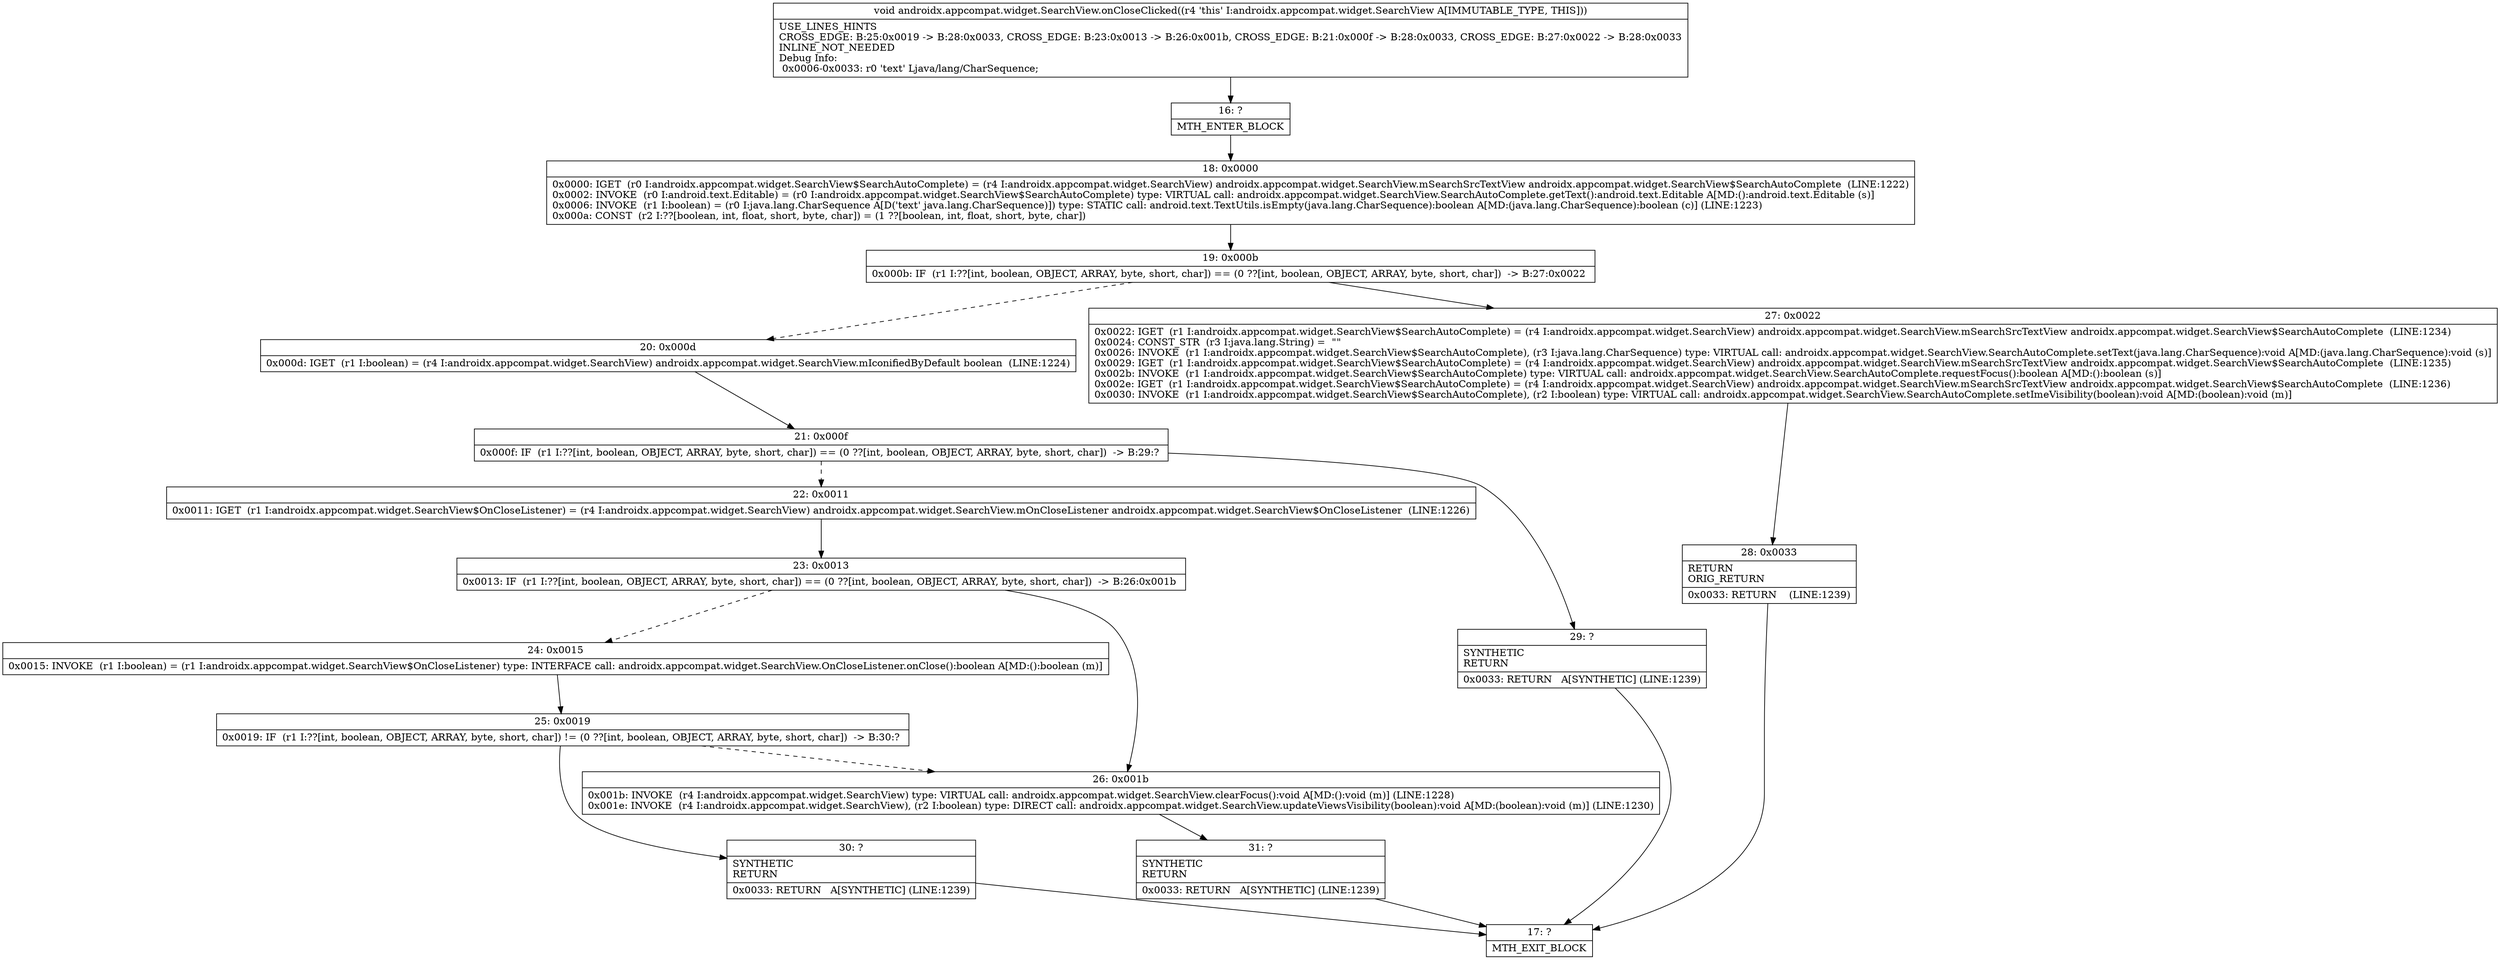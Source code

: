 digraph "CFG forandroidx.appcompat.widget.SearchView.onCloseClicked()V" {
Node_16 [shape=record,label="{16\:\ ?|MTH_ENTER_BLOCK\l}"];
Node_18 [shape=record,label="{18\:\ 0x0000|0x0000: IGET  (r0 I:androidx.appcompat.widget.SearchView$SearchAutoComplete) = (r4 I:androidx.appcompat.widget.SearchView) androidx.appcompat.widget.SearchView.mSearchSrcTextView androidx.appcompat.widget.SearchView$SearchAutoComplete  (LINE:1222)\l0x0002: INVOKE  (r0 I:android.text.Editable) = (r0 I:androidx.appcompat.widget.SearchView$SearchAutoComplete) type: VIRTUAL call: androidx.appcompat.widget.SearchView.SearchAutoComplete.getText():android.text.Editable A[MD:():android.text.Editable (s)]\l0x0006: INVOKE  (r1 I:boolean) = (r0 I:java.lang.CharSequence A[D('text' java.lang.CharSequence)]) type: STATIC call: android.text.TextUtils.isEmpty(java.lang.CharSequence):boolean A[MD:(java.lang.CharSequence):boolean (c)] (LINE:1223)\l0x000a: CONST  (r2 I:??[boolean, int, float, short, byte, char]) = (1 ??[boolean, int, float, short, byte, char]) \l}"];
Node_19 [shape=record,label="{19\:\ 0x000b|0x000b: IF  (r1 I:??[int, boolean, OBJECT, ARRAY, byte, short, char]) == (0 ??[int, boolean, OBJECT, ARRAY, byte, short, char])  \-\> B:27:0x0022 \l}"];
Node_20 [shape=record,label="{20\:\ 0x000d|0x000d: IGET  (r1 I:boolean) = (r4 I:androidx.appcompat.widget.SearchView) androidx.appcompat.widget.SearchView.mIconifiedByDefault boolean  (LINE:1224)\l}"];
Node_21 [shape=record,label="{21\:\ 0x000f|0x000f: IF  (r1 I:??[int, boolean, OBJECT, ARRAY, byte, short, char]) == (0 ??[int, boolean, OBJECT, ARRAY, byte, short, char])  \-\> B:29:? \l}"];
Node_22 [shape=record,label="{22\:\ 0x0011|0x0011: IGET  (r1 I:androidx.appcompat.widget.SearchView$OnCloseListener) = (r4 I:androidx.appcompat.widget.SearchView) androidx.appcompat.widget.SearchView.mOnCloseListener androidx.appcompat.widget.SearchView$OnCloseListener  (LINE:1226)\l}"];
Node_23 [shape=record,label="{23\:\ 0x0013|0x0013: IF  (r1 I:??[int, boolean, OBJECT, ARRAY, byte, short, char]) == (0 ??[int, boolean, OBJECT, ARRAY, byte, short, char])  \-\> B:26:0x001b \l}"];
Node_24 [shape=record,label="{24\:\ 0x0015|0x0015: INVOKE  (r1 I:boolean) = (r1 I:androidx.appcompat.widget.SearchView$OnCloseListener) type: INTERFACE call: androidx.appcompat.widget.SearchView.OnCloseListener.onClose():boolean A[MD:():boolean (m)]\l}"];
Node_25 [shape=record,label="{25\:\ 0x0019|0x0019: IF  (r1 I:??[int, boolean, OBJECT, ARRAY, byte, short, char]) != (0 ??[int, boolean, OBJECT, ARRAY, byte, short, char])  \-\> B:30:? \l}"];
Node_30 [shape=record,label="{30\:\ ?|SYNTHETIC\lRETURN\l|0x0033: RETURN   A[SYNTHETIC] (LINE:1239)\l}"];
Node_17 [shape=record,label="{17\:\ ?|MTH_EXIT_BLOCK\l}"];
Node_26 [shape=record,label="{26\:\ 0x001b|0x001b: INVOKE  (r4 I:androidx.appcompat.widget.SearchView) type: VIRTUAL call: androidx.appcompat.widget.SearchView.clearFocus():void A[MD:():void (m)] (LINE:1228)\l0x001e: INVOKE  (r4 I:androidx.appcompat.widget.SearchView), (r2 I:boolean) type: DIRECT call: androidx.appcompat.widget.SearchView.updateViewsVisibility(boolean):void A[MD:(boolean):void (m)] (LINE:1230)\l}"];
Node_31 [shape=record,label="{31\:\ ?|SYNTHETIC\lRETURN\l|0x0033: RETURN   A[SYNTHETIC] (LINE:1239)\l}"];
Node_29 [shape=record,label="{29\:\ ?|SYNTHETIC\lRETURN\l|0x0033: RETURN   A[SYNTHETIC] (LINE:1239)\l}"];
Node_27 [shape=record,label="{27\:\ 0x0022|0x0022: IGET  (r1 I:androidx.appcompat.widget.SearchView$SearchAutoComplete) = (r4 I:androidx.appcompat.widget.SearchView) androidx.appcompat.widget.SearchView.mSearchSrcTextView androidx.appcompat.widget.SearchView$SearchAutoComplete  (LINE:1234)\l0x0024: CONST_STR  (r3 I:java.lang.String) =  \"\" \l0x0026: INVOKE  (r1 I:androidx.appcompat.widget.SearchView$SearchAutoComplete), (r3 I:java.lang.CharSequence) type: VIRTUAL call: androidx.appcompat.widget.SearchView.SearchAutoComplete.setText(java.lang.CharSequence):void A[MD:(java.lang.CharSequence):void (s)]\l0x0029: IGET  (r1 I:androidx.appcompat.widget.SearchView$SearchAutoComplete) = (r4 I:androidx.appcompat.widget.SearchView) androidx.appcompat.widget.SearchView.mSearchSrcTextView androidx.appcompat.widget.SearchView$SearchAutoComplete  (LINE:1235)\l0x002b: INVOKE  (r1 I:androidx.appcompat.widget.SearchView$SearchAutoComplete) type: VIRTUAL call: androidx.appcompat.widget.SearchView.SearchAutoComplete.requestFocus():boolean A[MD:():boolean (s)]\l0x002e: IGET  (r1 I:androidx.appcompat.widget.SearchView$SearchAutoComplete) = (r4 I:androidx.appcompat.widget.SearchView) androidx.appcompat.widget.SearchView.mSearchSrcTextView androidx.appcompat.widget.SearchView$SearchAutoComplete  (LINE:1236)\l0x0030: INVOKE  (r1 I:androidx.appcompat.widget.SearchView$SearchAutoComplete), (r2 I:boolean) type: VIRTUAL call: androidx.appcompat.widget.SearchView.SearchAutoComplete.setImeVisibility(boolean):void A[MD:(boolean):void (m)]\l}"];
Node_28 [shape=record,label="{28\:\ 0x0033|RETURN\lORIG_RETURN\l|0x0033: RETURN    (LINE:1239)\l}"];
MethodNode[shape=record,label="{void androidx.appcompat.widget.SearchView.onCloseClicked((r4 'this' I:androidx.appcompat.widget.SearchView A[IMMUTABLE_TYPE, THIS]))  | USE_LINES_HINTS\lCROSS_EDGE: B:25:0x0019 \-\> B:28:0x0033, CROSS_EDGE: B:23:0x0013 \-\> B:26:0x001b, CROSS_EDGE: B:21:0x000f \-\> B:28:0x0033, CROSS_EDGE: B:27:0x0022 \-\> B:28:0x0033\lINLINE_NOT_NEEDED\lDebug Info:\l  0x0006\-0x0033: r0 'text' Ljava\/lang\/CharSequence;\l}"];
MethodNode -> Node_16;Node_16 -> Node_18;
Node_18 -> Node_19;
Node_19 -> Node_20[style=dashed];
Node_19 -> Node_27;
Node_20 -> Node_21;
Node_21 -> Node_22[style=dashed];
Node_21 -> Node_29;
Node_22 -> Node_23;
Node_23 -> Node_24[style=dashed];
Node_23 -> Node_26;
Node_24 -> Node_25;
Node_25 -> Node_26[style=dashed];
Node_25 -> Node_30;
Node_30 -> Node_17;
Node_26 -> Node_31;
Node_31 -> Node_17;
Node_29 -> Node_17;
Node_27 -> Node_28;
Node_28 -> Node_17;
}


